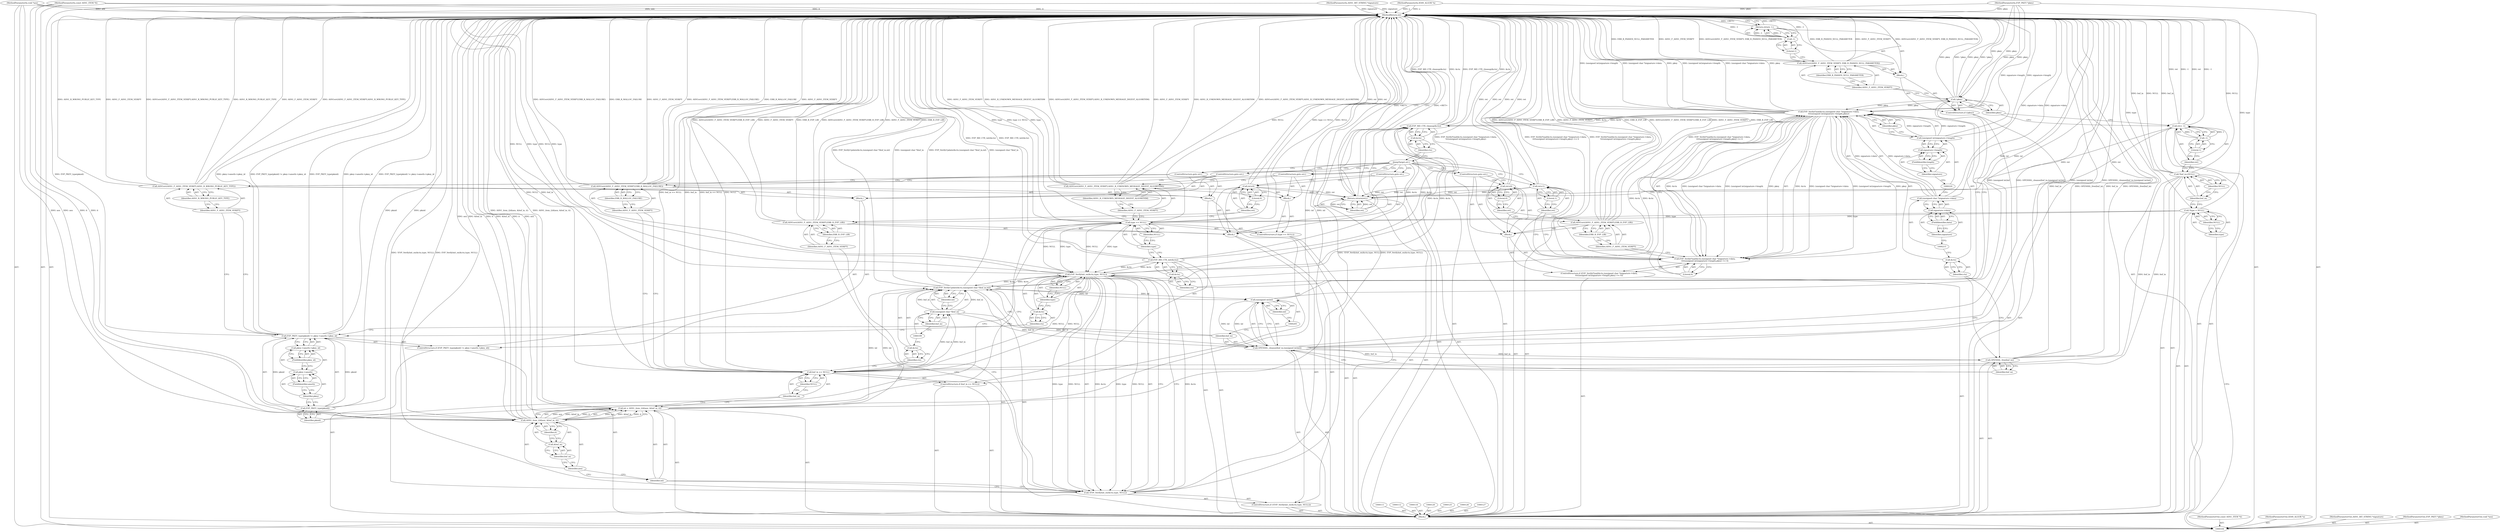 digraph "0_openssl_ebc71865f0506a293242bd4aec97cdc7a8ef24b0" {
"1000243" [label="(MethodReturn,int)"];
"1000105" [label="(MethodParameterIn,const ASN1_ITEM *it)"];
"1000349" [label="(MethodParameterOut,const ASN1_ITEM *it)"];
"1000106" [label="(MethodParameterIn,X509_ALGOR *a)"];
"1000350" [label="(MethodParameterOut,X509_ALGOR *a)"];
"1000107" [label="(MethodParameterIn,ASN1_BIT_STRING *signature)"];
"1000351" [label="(MethodParameterOut,ASN1_BIT_STRING *signature)"];
"1000129" [label="(Call,!pkey)"];
"1000130" [label="(Identifier,pkey)"];
"1000128" [label="(ControlStructure,if (!pkey))"];
"1000131" [label="(Block,)"];
"1000132" [label="(Call,ASN1err(ASN1_F_ASN1_ITEM_VERIFY, ERR_R_PASSED_NULL_PARAMETER))"];
"1000133" [label="(Identifier,ASN1_F_ASN1_ITEM_VERIFY)"];
"1000134" [label="(Identifier,ERR_R_PASSED_NULL_PARAMETER)"];
"1000135" [label="(Return,return -1;)"];
"1000136" [label="(Call,-1)"];
"1000137" [label="(Literal,1)"];
"1000139" [label="(Call,&ctx)"];
"1000140" [label="(Identifier,ctx)"];
"1000138" [label="(Call,EVP_MD_CTX_init(&ctx))"];
"1000109" [label="(MethodParameterIn,EVP_PKEY *pkey)"];
"1000353" [label="(MethodParameterOut,EVP_PKEY *pkey)"];
"1000108" [label="(MethodParameterIn,void *asn)"];
"1000352" [label="(MethodParameterOut,void *asn)"];
"1000141" [label="(ControlStructure,if (type == NULL))"];
"1000144" [label="(Identifier,NULL)"];
"1000142" [label="(Call,type == NULL)"];
"1000143" [label="(Identifier,type)"];
"1000145" [label="(Block,)"];
"1000147" [label="(Identifier,ASN1_F_ASN1_ITEM_VERIFY)"];
"1000146" [label="(Call,ASN1err(ASN1_F_ASN1_ITEM_VERIFY,ASN1_R_UNKNOWN_MESSAGE_DIGEST_ALGORITHM))"];
"1000148" [label="(Identifier,ASN1_R_UNKNOWN_MESSAGE_DIGEST_ALGORITHM)"];
"1000149" [label="(ControlStructure,goto err;)"];
"1000150" [label="(ControlStructure,if (EVP_PKEY_type(pknid) != pkey->ameth->pkey_id))"];
"1000153" [label="(Identifier,pknid)"];
"1000154" [label="(Call,pkey->ameth->pkey_id)"];
"1000155" [label="(Call,pkey->ameth)"];
"1000156" [label="(Identifier,pkey)"];
"1000157" [label="(FieldIdentifier,ameth)"];
"1000158" [label="(FieldIdentifier,pkey_id)"];
"1000151" [label="(Call,EVP_PKEY_type(pknid) != pkey->ameth->pkey_id)"];
"1000152" [label="(Call,EVP_PKEY_type(pknid))"];
"1000159" [label="(Block,)"];
"1000161" [label="(Identifier,ASN1_F_ASN1_ITEM_VERIFY)"];
"1000160" [label="(Call,ASN1err(ASN1_F_ASN1_ITEM_VERIFY,ASN1_R_WRONG_PUBLIC_KEY_TYPE))"];
"1000162" [label="(Identifier,ASN1_R_WRONG_PUBLIC_KEY_TYPE)"];
"1000110" [label="(Block,)"];
"1000163" [label="(ControlStructure,goto err;)"];
"1000164" [label="(ControlStructure,if (!EVP_VerifyInit_ex(&ctx,type, NULL)))"];
"1000167" [label="(Call,&ctx)"];
"1000168" [label="(Identifier,ctx)"];
"1000169" [label="(Identifier,type)"];
"1000170" [label="(Identifier,NULL)"];
"1000165" [label="(Call,!EVP_VerifyInit_ex(&ctx,type, NULL))"];
"1000166" [label="(Call,EVP_VerifyInit_ex(&ctx,type, NULL))"];
"1000171" [label="(Block,)"];
"1000173" [label="(Identifier,ASN1_F_ASN1_ITEM_VERIFY)"];
"1000172" [label="(Call,ASN1err(ASN1_F_ASN1_ITEM_VERIFY,ERR_R_EVP_LIB))"];
"1000174" [label="(Identifier,ERR_R_EVP_LIB)"];
"1000175" [label="(Call,ret=0)"];
"1000176" [label="(Identifier,ret)"];
"1000177" [label="(Literal,0)"];
"1000178" [label="(ControlStructure,goto err;)"];
"1000179" [label="(Call,inl = ASN1_item_i2d(asn, &buf_in, it))"];
"1000180" [label="(Identifier,inl)"];
"1000182" [label="(Identifier,asn)"];
"1000183" [label="(Call,&buf_in)"];
"1000184" [label="(Identifier,buf_in)"];
"1000185" [label="(Identifier,it)"];
"1000181" [label="(Call,ASN1_item_i2d(asn, &buf_in, it))"];
"1000186" [label="(ControlStructure,if (buf_in == NULL))"];
"1000189" [label="(Identifier,NULL)"];
"1000187" [label="(Call,buf_in == NULL)"];
"1000188" [label="(Identifier,buf_in)"];
"1000190" [label="(Block,)"];
"1000192" [label="(Identifier,ASN1_F_ASN1_ITEM_VERIFY)"];
"1000191" [label="(Call,ASN1err(ASN1_F_ASN1_ITEM_VERIFY,ERR_R_MALLOC_FAILURE))"];
"1000193" [label="(Identifier,ERR_R_MALLOC_FAILURE)"];
"1000194" [label="(ControlStructure,goto err;)"];
"1000195" [label="(Call,EVP_VerifyUpdate(&ctx,(unsigned char *)buf_in,inl))"];
"1000196" [label="(Call,&ctx)"];
"1000197" [label="(Identifier,ctx)"];
"1000198" [label="(Call,(unsigned char *)buf_in)"];
"1000200" [label="(Identifier,buf_in)"];
"1000201" [label="(Identifier,inl)"];
"1000113" [label="(Call,*type = NULL)"];
"1000114" [label="(Identifier,type)"];
"1000115" [label="(Identifier,NULL)"];
"1000202" [label="(Call,OPENSSL_cleanse(buf_in,(unsigned int)inl))"];
"1000203" [label="(Identifier,buf_in)"];
"1000204" [label="(Call,(unsigned int)inl)"];
"1000206" [label="(Identifier,inl)"];
"1000207" [label="(Call,OPENSSL_free(buf_in))"];
"1000208" [label="(Identifier,buf_in)"];
"1000209" [label="(ControlStructure,if (EVP_VerifyFinal(&ctx,(unsigned char *)signature->data,\n\t\t\t(unsigned int)signature->length,pkey) <= 0))"];
"1000212" [label="(Call,&ctx)"];
"1000213" [label="(Identifier,ctx)"];
"1000214" [label="(Call,(unsigned char *)signature->data)"];
"1000216" [label="(Call,signature->data)"];
"1000217" [label="(Identifier,signature)"];
"1000210" [label="(Call,EVP_VerifyFinal(&ctx,(unsigned char *)signature->data,\n\t\t\t(unsigned int)signature->length,pkey) <= 0)"];
"1000211" [label="(Call,EVP_VerifyFinal(&ctx,(unsigned char *)signature->data,\n\t\t\t(unsigned int)signature->length,pkey))"];
"1000218" [label="(FieldIdentifier,data)"];
"1000221" [label="(Call,signature->length)"];
"1000222" [label="(Identifier,signature)"];
"1000223" [label="(FieldIdentifier,length)"];
"1000219" [label="(Call,(unsigned int)signature->length)"];
"1000224" [label="(Identifier,pkey)"];
"1000225" [label="(Literal,0)"];
"1000226" [label="(Block,)"];
"1000228" [label="(Identifier,ASN1_F_ASN1_ITEM_VERIFY)"];
"1000227" [label="(Call,ASN1err(ASN1_F_ASN1_ITEM_VERIFY,ERR_R_EVP_LIB))"];
"1000229" [label="(Identifier,ERR_R_EVP_LIB)"];
"1000230" [label="(Call,ret=0)"];
"1000231" [label="(Identifier,ret)"];
"1000232" [label="(Literal,0)"];
"1000233" [label="(ControlStructure,goto err;)"];
"1000117" [label="(Call,*buf_in=NULL)"];
"1000118" [label="(Identifier,buf_in)"];
"1000119" [label="(Identifier,NULL)"];
"1000234" [label="(Call,ret=1)"];
"1000235" [label="(Identifier,ret)"];
"1000236" [label="(Literal,1)"];
"1000237" [label="(JumpTarget,err:)"];
"1000238" [label="(Call,EVP_MD_CTX_cleanup(&ctx))"];
"1000239" [label="(Call,&ctx)"];
"1000240" [label="(Identifier,ctx)"];
"1000241" [label="(Return,return(ret);)"];
"1000242" [label="(Identifier,ret)"];
"1000123" [label="(Call,-1)"];
"1000124" [label="(Literal,1)"];
"1000121" [label="(Call,ret= -1)"];
"1000122" [label="(Identifier,ret)"];
"1000243" -> "1000104"  [label="AST: "];
"1000243" -> "1000135"  [label="CFG: "];
"1000243" -> "1000241"  [label="CFG: "];
"1000241" -> "1000243"  [label="DDG: <RET>"];
"1000129" -> "1000243"  [label="DDG: pkey"];
"1000129" -> "1000243"  [label="DDG: !pkey"];
"1000108" -> "1000243"  [label="DDG: asn"];
"1000181" -> "1000243"  [label="DDG: it"];
"1000181" -> "1000243"  [label="DDG: asn"];
"1000181" -> "1000243"  [label="DDG: &buf_in"];
"1000214" -> "1000243"  [label="DDG: signature->data"];
"1000179" -> "1000243"  [label="DDG: ASN1_item_i2d(asn, &buf_in, it)"];
"1000179" -> "1000243"  [label="DDG: inl"];
"1000132" -> "1000243"  [label="DDG: ASN1_F_ASN1_ITEM_VERIFY"];
"1000132" -> "1000243"  [label="DDG: ASN1err(ASN1_F_ASN1_ITEM_VERIFY, ERR_R_PASSED_NULL_PARAMETER)"];
"1000132" -> "1000243"  [label="DDG: ERR_R_PASSED_NULL_PARAMETER"];
"1000151" -> "1000243"  [label="DDG: pkey->ameth->pkey_id"];
"1000151" -> "1000243"  [label="DDG: EVP_PKEY_type(pknid) != pkey->ameth->pkey_id"];
"1000151" -> "1000243"  [label="DDG: EVP_PKEY_type(pknid)"];
"1000166" -> "1000243"  [label="DDG: NULL"];
"1000166" -> "1000243"  [label="DDG: type"];
"1000138" -> "1000243"  [label="DDG: EVP_MD_CTX_init(&ctx)"];
"1000117" -> "1000243"  [label="DDG: NULL"];
"1000117" -> "1000243"  [label="DDG: buf_in"];
"1000187" -> "1000243"  [label="DDG: buf_in"];
"1000187" -> "1000243"  [label="DDG: buf_in == NULL"];
"1000187" -> "1000243"  [label="DDG: NULL"];
"1000172" -> "1000243"  [label="DDG: ASN1err(ASN1_F_ASN1_ITEM_VERIFY,ERR_R_EVP_LIB)"];
"1000172" -> "1000243"  [label="DDG: ASN1_F_ASN1_ITEM_VERIFY"];
"1000172" -> "1000243"  [label="DDG: ERR_R_EVP_LIB"];
"1000142" -> "1000243"  [label="DDG: type == NULL"];
"1000142" -> "1000243"  [label="DDG: NULL"];
"1000142" -> "1000243"  [label="DDG: type"];
"1000219" -> "1000243"  [label="DDG: signature->length"];
"1000227" -> "1000243"  [label="DDG: ASN1err(ASN1_F_ASN1_ITEM_VERIFY,ERR_R_EVP_LIB)"];
"1000227" -> "1000243"  [label="DDG: ASN1_F_ASN1_ITEM_VERIFY"];
"1000227" -> "1000243"  [label="DDG: ERR_R_EVP_LIB"];
"1000210" -> "1000243"  [label="DDG: EVP_VerifyFinal(&ctx,(unsigned char *)signature->data,\n\t\t\t(unsigned int)signature->length,pkey) <= 0"];
"1000210" -> "1000243"  [label="DDG: EVP_VerifyFinal(&ctx,(unsigned char *)signature->data,\n\t\t\t(unsigned int)signature->length,pkey)"];
"1000107" -> "1000243"  [label="DDG: signature"];
"1000238" -> "1000243"  [label="DDG: &ctx"];
"1000238" -> "1000243"  [label="DDG: EVP_MD_CTX_cleanup(&ctx)"];
"1000234" -> "1000243"  [label="DDG: ret"];
"1000105" -> "1000243"  [label="DDG: it"];
"1000211" -> "1000243"  [label="DDG: (unsigned int)signature->length"];
"1000211" -> "1000243"  [label="DDG: (unsigned char *)signature->data"];
"1000211" -> "1000243"  [label="DDG: pkey"];
"1000160" -> "1000243"  [label="DDG: ASN1err(ASN1_F_ASN1_ITEM_VERIFY,ASN1_R_WRONG_PUBLIC_KEY_TYPE)"];
"1000160" -> "1000243"  [label="DDG: ASN1_R_WRONG_PUBLIC_KEY_TYPE"];
"1000160" -> "1000243"  [label="DDG: ASN1_F_ASN1_ITEM_VERIFY"];
"1000113" -> "1000243"  [label="DDG: type"];
"1000204" -> "1000243"  [label="DDG: inl"];
"1000121" -> "1000243"  [label="DDG: -1"];
"1000121" -> "1000243"  [label="DDG: ret"];
"1000165" -> "1000243"  [label="DDG: EVP_VerifyInit_ex(&ctx,type, NULL)"];
"1000165" -> "1000243"  [label="DDG: !EVP_VerifyInit_ex(&ctx,type, NULL)"];
"1000195" -> "1000243"  [label="DDG: EVP_VerifyUpdate(&ctx,(unsigned char *)buf_in,inl)"];
"1000195" -> "1000243"  [label="DDG: (unsigned char *)buf_in"];
"1000191" -> "1000243"  [label="DDG: ASN1err(ASN1_F_ASN1_ITEM_VERIFY,ERR_R_MALLOC_FAILURE)"];
"1000191" -> "1000243"  [label="DDG: ERR_R_MALLOC_FAILURE"];
"1000191" -> "1000243"  [label="DDG: ASN1_F_ASN1_ITEM_VERIFY"];
"1000207" -> "1000243"  [label="DDG: buf_in"];
"1000207" -> "1000243"  [label="DDG: OPENSSL_free(buf_in)"];
"1000146" -> "1000243"  [label="DDG: ASN1_R_UNKNOWN_MESSAGE_DIGEST_ALGORITHM"];
"1000146" -> "1000243"  [label="DDG: ASN1err(ASN1_F_ASN1_ITEM_VERIFY,ASN1_R_UNKNOWN_MESSAGE_DIGEST_ALGORITHM)"];
"1000146" -> "1000243"  [label="DDG: ASN1_F_ASN1_ITEM_VERIFY"];
"1000175" -> "1000243"  [label="DDG: ret"];
"1000152" -> "1000243"  [label="DDG: pknid"];
"1000230" -> "1000243"  [label="DDG: ret"];
"1000136" -> "1000243"  [label="DDG: -1"];
"1000106" -> "1000243"  [label="DDG: a"];
"1000109" -> "1000243"  [label="DDG: pkey"];
"1000202" -> "1000243"  [label="DDG: OPENSSL_cleanse(buf_in,(unsigned int)inl)"];
"1000202" -> "1000243"  [label="DDG: (unsigned int)inl"];
"1000135" -> "1000243"  [label="DDG: <RET>"];
"1000105" -> "1000104"  [label="AST: "];
"1000105" -> "1000243"  [label="DDG: it"];
"1000105" -> "1000181"  [label="DDG: it"];
"1000349" -> "1000104"  [label="AST: "];
"1000106" -> "1000104"  [label="AST: "];
"1000106" -> "1000243"  [label="DDG: a"];
"1000350" -> "1000104"  [label="AST: "];
"1000107" -> "1000104"  [label="AST: "];
"1000107" -> "1000243"  [label="DDG: signature"];
"1000351" -> "1000104"  [label="AST: "];
"1000129" -> "1000128"  [label="AST: "];
"1000129" -> "1000130"  [label="CFG: "];
"1000130" -> "1000129"  [label="AST: "];
"1000133" -> "1000129"  [label="CFG: "];
"1000140" -> "1000129"  [label="CFG: "];
"1000129" -> "1000243"  [label="DDG: pkey"];
"1000129" -> "1000243"  [label="DDG: !pkey"];
"1000109" -> "1000129"  [label="DDG: pkey"];
"1000129" -> "1000211"  [label="DDG: pkey"];
"1000130" -> "1000129"  [label="AST: "];
"1000130" -> "1000121"  [label="CFG: "];
"1000129" -> "1000130"  [label="CFG: "];
"1000128" -> "1000110"  [label="AST: "];
"1000129" -> "1000128"  [label="AST: "];
"1000131" -> "1000128"  [label="AST: "];
"1000131" -> "1000128"  [label="AST: "];
"1000132" -> "1000131"  [label="AST: "];
"1000135" -> "1000131"  [label="AST: "];
"1000132" -> "1000131"  [label="AST: "];
"1000132" -> "1000134"  [label="CFG: "];
"1000133" -> "1000132"  [label="AST: "];
"1000134" -> "1000132"  [label="AST: "];
"1000137" -> "1000132"  [label="CFG: "];
"1000132" -> "1000243"  [label="DDG: ASN1_F_ASN1_ITEM_VERIFY"];
"1000132" -> "1000243"  [label="DDG: ASN1err(ASN1_F_ASN1_ITEM_VERIFY, ERR_R_PASSED_NULL_PARAMETER)"];
"1000132" -> "1000243"  [label="DDG: ERR_R_PASSED_NULL_PARAMETER"];
"1000133" -> "1000132"  [label="AST: "];
"1000133" -> "1000129"  [label="CFG: "];
"1000134" -> "1000133"  [label="CFG: "];
"1000134" -> "1000132"  [label="AST: "];
"1000134" -> "1000133"  [label="CFG: "];
"1000132" -> "1000134"  [label="CFG: "];
"1000135" -> "1000131"  [label="AST: "];
"1000135" -> "1000136"  [label="CFG: "];
"1000136" -> "1000135"  [label="AST: "];
"1000243" -> "1000135"  [label="CFG: "];
"1000135" -> "1000243"  [label="DDG: <RET>"];
"1000136" -> "1000135"  [label="DDG: -1"];
"1000136" -> "1000135"  [label="AST: "];
"1000136" -> "1000137"  [label="CFG: "];
"1000137" -> "1000136"  [label="AST: "];
"1000135" -> "1000136"  [label="CFG: "];
"1000136" -> "1000243"  [label="DDG: -1"];
"1000136" -> "1000135"  [label="DDG: -1"];
"1000137" -> "1000136"  [label="AST: "];
"1000137" -> "1000132"  [label="CFG: "];
"1000136" -> "1000137"  [label="CFG: "];
"1000139" -> "1000138"  [label="AST: "];
"1000139" -> "1000140"  [label="CFG: "];
"1000140" -> "1000139"  [label="AST: "];
"1000138" -> "1000139"  [label="CFG: "];
"1000140" -> "1000139"  [label="AST: "];
"1000140" -> "1000129"  [label="CFG: "];
"1000139" -> "1000140"  [label="CFG: "];
"1000138" -> "1000110"  [label="AST: "];
"1000138" -> "1000139"  [label="CFG: "];
"1000139" -> "1000138"  [label="AST: "];
"1000143" -> "1000138"  [label="CFG: "];
"1000138" -> "1000243"  [label="DDG: EVP_MD_CTX_init(&ctx)"];
"1000138" -> "1000166"  [label="DDG: &ctx"];
"1000138" -> "1000238"  [label="DDG: &ctx"];
"1000109" -> "1000104"  [label="AST: "];
"1000109" -> "1000243"  [label="DDG: pkey"];
"1000109" -> "1000129"  [label="DDG: pkey"];
"1000109" -> "1000211"  [label="DDG: pkey"];
"1000353" -> "1000104"  [label="AST: "];
"1000108" -> "1000104"  [label="AST: "];
"1000108" -> "1000243"  [label="DDG: asn"];
"1000108" -> "1000181"  [label="DDG: asn"];
"1000352" -> "1000104"  [label="AST: "];
"1000141" -> "1000110"  [label="AST: "];
"1000142" -> "1000141"  [label="AST: "];
"1000145" -> "1000141"  [label="AST: "];
"1000144" -> "1000142"  [label="AST: "];
"1000144" -> "1000143"  [label="CFG: "];
"1000142" -> "1000144"  [label="CFG: "];
"1000142" -> "1000141"  [label="AST: "];
"1000142" -> "1000144"  [label="CFG: "];
"1000143" -> "1000142"  [label="AST: "];
"1000144" -> "1000142"  [label="AST: "];
"1000147" -> "1000142"  [label="CFG: "];
"1000153" -> "1000142"  [label="CFG: "];
"1000142" -> "1000243"  [label="DDG: type == NULL"];
"1000142" -> "1000243"  [label="DDG: NULL"];
"1000142" -> "1000243"  [label="DDG: type"];
"1000113" -> "1000142"  [label="DDG: type"];
"1000142" -> "1000166"  [label="DDG: type"];
"1000142" -> "1000166"  [label="DDG: NULL"];
"1000143" -> "1000142"  [label="AST: "];
"1000143" -> "1000138"  [label="CFG: "];
"1000144" -> "1000143"  [label="CFG: "];
"1000145" -> "1000141"  [label="AST: "];
"1000146" -> "1000145"  [label="AST: "];
"1000149" -> "1000145"  [label="AST: "];
"1000147" -> "1000146"  [label="AST: "];
"1000147" -> "1000142"  [label="CFG: "];
"1000148" -> "1000147"  [label="CFG: "];
"1000146" -> "1000145"  [label="AST: "];
"1000146" -> "1000148"  [label="CFG: "];
"1000147" -> "1000146"  [label="AST: "];
"1000148" -> "1000146"  [label="AST: "];
"1000149" -> "1000146"  [label="CFG: "];
"1000146" -> "1000243"  [label="DDG: ASN1_R_UNKNOWN_MESSAGE_DIGEST_ALGORITHM"];
"1000146" -> "1000243"  [label="DDG: ASN1err(ASN1_F_ASN1_ITEM_VERIFY,ASN1_R_UNKNOWN_MESSAGE_DIGEST_ALGORITHM)"];
"1000146" -> "1000243"  [label="DDG: ASN1_F_ASN1_ITEM_VERIFY"];
"1000148" -> "1000146"  [label="AST: "];
"1000148" -> "1000147"  [label="CFG: "];
"1000146" -> "1000148"  [label="CFG: "];
"1000149" -> "1000145"  [label="AST: "];
"1000149" -> "1000146"  [label="CFG: "];
"1000237" -> "1000149"  [label="CFG: "];
"1000150" -> "1000110"  [label="AST: "];
"1000151" -> "1000150"  [label="AST: "];
"1000159" -> "1000150"  [label="AST: "];
"1000153" -> "1000152"  [label="AST: "];
"1000153" -> "1000142"  [label="CFG: "];
"1000152" -> "1000153"  [label="CFG: "];
"1000154" -> "1000151"  [label="AST: "];
"1000154" -> "1000158"  [label="CFG: "];
"1000155" -> "1000154"  [label="AST: "];
"1000158" -> "1000154"  [label="AST: "];
"1000151" -> "1000154"  [label="CFG: "];
"1000155" -> "1000154"  [label="AST: "];
"1000155" -> "1000157"  [label="CFG: "];
"1000156" -> "1000155"  [label="AST: "];
"1000157" -> "1000155"  [label="AST: "];
"1000158" -> "1000155"  [label="CFG: "];
"1000156" -> "1000155"  [label="AST: "];
"1000156" -> "1000152"  [label="CFG: "];
"1000157" -> "1000156"  [label="CFG: "];
"1000157" -> "1000155"  [label="AST: "];
"1000157" -> "1000156"  [label="CFG: "];
"1000155" -> "1000157"  [label="CFG: "];
"1000158" -> "1000154"  [label="AST: "];
"1000158" -> "1000155"  [label="CFG: "];
"1000154" -> "1000158"  [label="CFG: "];
"1000151" -> "1000150"  [label="AST: "];
"1000151" -> "1000154"  [label="CFG: "];
"1000152" -> "1000151"  [label="AST: "];
"1000154" -> "1000151"  [label="AST: "];
"1000161" -> "1000151"  [label="CFG: "];
"1000168" -> "1000151"  [label="CFG: "];
"1000151" -> "1000243"  [label="DDG: pkey->ameth->pkey_id"];
"1000151" -> "1000243"  [label="DDG: EVP_PKEY_type(pknid) != pkey->ameth->pkey_id"];
"1000151" -> "1000243"  [label="DDG: EVP_PKEY_type(pknid)"];
"1000152" -> "1000151"  [label="DDG: pknid"];
"1000152" -> "1000151"  [label="AST: "];
"1000152" -> "1000153"  [label="CFG: "];
"1000153" -> "1000152"  [label="AST: "];
"1000156" -> "1000152"  [label="CFG: "];
"1000152" -> "1000243"  [label="DDG: pknid"];
"1000152" -> "1000151"  [label="DDG: pknid"];
"1000159" -> "1000150"  [label="AST: "];
"1000160" -> "1000159"  [label="AST: "];
"1000163" -> "1000159"  [label="AST: "];
"1000161" -> "1000160"  [label="AST: "];
"1000161" -> "1000151"  [label="CFG: "];
"1000162" -> "1000161"  [label="CFG: "];
"1000160" -> "1000159"  [label="AST: "];
"1000160" -> "1000162"  [label="CFG: "];
"1000161" -> "1000160"  [label="AST: "];
"1000162" -> "1000160"  [label="AST: "];
"1000163" -> "1000160"  [label="CFG: "];
"1000160" -> "1000243"  [label="DDG: ASN1err(ASN1_F_ASN1_ITEM_VERIFY,ASN1_R_WRONG_PUBLIC_KEY_TYPE)"];
"1000160" -> "1000243"  [label="DDG: ASN1_R_WRONG_PUBLIC_KEY_TYPE"];
"1000160" -> "1000243"  [label="DDG: ASN1_F_ASN1_ITEM_VERIFY"];
"1000162" -> "1000160"  [label="AST: "];
"1000162" -> "1000161"  [label="CFG: "];
"1000160" -> "1000162"  [label="CFG: "];
"1000110" -> "1000104"  [label="AST: "];
"1000111" -> "1000110"  [label="AST: "];
"1000112" -> "1000110"  [label="AST: "];
"1000113" -> "1000110"  [label="AST: "];
"1000116" -> "1000110"  [label="AST: "];
"1000117" -> "1000110"  [label="AST: "];
"1000120" -> "1000110"  [label="AST: "];
"1000121" -> "1000110"  [label="AST: "];
"1000125" -> "1000110"  [label="AST: "];
"1000126" -> "1000110"  [label="AST: "];
"1000127" -> "1000110"  [label="AST: "];
"1000128" -> "1000110"  [label="AST: "];
"1000138" -> "1000110"  [label="AST: "];
"1000141" -> "1000110"  [label="AST: "];
"1000150" -> "1000110"  [label="AST: "];
"1000164" -> "1000110"  [label="AST: "];
"1000179" -> "1000110"  [label="AST: "];
"1000186" -> "1000110"  [label="AST: "];
"1000195" -> "1000110"  [label="AST: "];
"1000202" -> "1000110"  [label="AST: "];
"1000207" -> "1000110"  [label="AST: "];
"1000209" -> "1000110"  [label="AST: "];
"1000234" -> "1000110"  [label="AST: "];
"1000237" -> "1000110"  [label="AST: "];
"1000238" -> "1000110"  [label="AST: "];
"1000241" -> "1000110"  [label="AST: "];
"1000163" -> "1000159"  [label="AST: "];
"1000163" -> "1000160"  [label="CFG: "];
"1000237" -> "1000163"  [label="CFG: "];
"1000164" -> "1000110"  [label="AST: "];
"1000165" -> "1000164"  [label="AST: "];
"1000171" -> "1000164"  [label="AST: "];
"1000167" -> "1000166"  [label="AST: "];
"1000167" -> "1000168"  [label="CFG: "];
"1000168" -> "1000167"  [label="AST: "];
"1000169" -> "1000167"  [label="CFG: "];
"1000168" -> "1000167"  [label="AST: "];
"1000168" -> "1000151"  [label="CFG: "];
"1000167" -> "1000168"  [label="CFG: "];
"1000169" -> "1000166"  [label="AST: "];
"1000169" -> "1000167"  [label="CFG: "];
"1000170" -> "1000169"  [label="CFG: "];
"1000170" -> "1000166"  [label="AST: "];
"1000170" -> "1000169"  [label="CFG: "];
"1000166" -> "1000170"  [label="CFG: "];
"1000165" -> "1000164"  [label="AST: "];
"1000165" -> "1000166"  [label="CFG: "];
"1000166" -> "1000165"  [label="AST: "];
"1000173" -> "1000165"  [label="CFG: "];
"1000180" -> "1000165"  [label="CFG: "];
"1000165" -> "1000243"  [label="DDG: EVP_VerifyInit_ex(&ctx,type, NULL)"];
"1000165" -> "1000243"  [label="DDG: !EVP_VerifyInit_ex(&ctx,type, NULL)"];
"1000166" -> "1000165"  [label="DDG: &ctx"];
"1000166" -> "1000165"  [label="DDG: type"];
"1000166" -> "1000165"  [label="DDG: NULL"];
"1000166" -> "1000165"  [label="AST: "];
"1000166" -> "1000170"  [label="CFG: "];
"1000167" -> "1000166"  [label="AST: "];
"1000169" -> "1000166"  [label="AST: "];
"1000170" -> "1000166"  [label="AST: "];
"1000165" -> "1000166"  [label="CFG: "];
"1000166" -> "1000243"  [label="DDG: NULL"];
"1000166" -> "1000243"  [label="DDG: type"];
"1000166" -> "1000165"  [label="DDG: &ctx"];
"1000166" -> "1000165"  [label="DDG: type"];
"1000166" -> "1000165"  [label="DDG: NULL"];
"1000138" -> "1000166"  [label="DDG: &ctx"];
"1000142" -> "1000166"  [label="DDG: type"];
"1000142" -> "1000166"  [label="DDG: NULL"];
"1000166" -> "1000187"  [label="DDG: NULL"];
"1000166" -> "1000195"  [label="DDG: &ctx"];
"1000166" -> "1000238"  [label="DDG: &ctx"];
"1000171" -> "1000164"  [label="AST: "];
"1000172" -> "1000171"  [label="AST: "];
"1000175" -> "1000171"  [label="AST: "];
"1000178" -> "1000171"  [label="AST: "];
"1000173" -> "1000172"  [label="AST: "];
"1000173" -> "1000165"  [label="CFG: "];
"1000174" -> "1000173"  [label="CFG: "];
"1000172" -> "1000171"  [label="AST: "];
"1000172" -> "1000174"  [label="CFG: "];
"1000173" -> "1000172"  [label="AST: "];
"1000174" -> "1000172"  [label="AST: "];
"1000176" -> "1000172"  [label="CFG: "];
"1000172" -> "1000243"  [label="DDG: ASN1err(ASN1_F_ASN1_ITEM_VERIFY,ERR_R_EVP_LIB)"];
"1000172" -> "1000243"  [label="DDG: ASN1_F_ASN1_ITEM_VERIFY"];
"1000172" -> "1000243"  [label="DDG: ERR_R_EVP_LIB"];
"1000174" -> "1000172"  [label="AST: "];
"1000174" -> "1000173"  [label="CFG: "];
"1000172" -> "1000174"  [label="CFG: "];
"1000175" -> "1000171"  [label="AST: "];
"1000175" -> "1000177"  [label="CFG: "];
"1000176" -> "1000175"  [label="AST: "];
"1000177" -> "1000175"  [label="AST: "];
"1000178" -> "1000175"  [label="CFG: "];
"1000175" -> "1000243"  [label="DDG: ret"];
"1000175" -> "1000241"  [label="DDG: ret"];
"1000176" -> "1000175"  [label="AST: "];
"1000176" -> "1000172"  [label="CFG: "];
"1000177" -> "1000176"  [label="CFG: "];
"1000177" -> "1000175"  [label="AST: "];
"1000177" -> "1000176"  [label="CFG: "];
"1000175" -> "1000177"  [label="CFG: "];
"1000178" -> "1000171"  [label="AST: "];
"1000178" -> "1000175"  [label="CFG: "];
"1000237" -> "1000178"  [label="CFG: "];
"1000179" -> "1000110"  [label="AST: "];
"1000179" -> "1000181"  [label="CFG: "];
"1000180" -> "1000179"  [label="AST: "];
"1000181" -> "1000179"  [label="AST: "];
"1000188" -> "1000179"  [label="CFG: "];
"1000179" -> "1000243"  [label="DDG: ASN1_item_i2d(asn, &buf_in, it)"];
"1000179" -> "1000243"  [label="DDG: inl"];
"1000181" -> "1000179"  [label="DDG: asn"];
"1000181" -> "1000179"  [label="DDG: &buf_in"];
"1000181" -> "1000179"  [label="DDG: it"];
"1000179" -> "1000195"  [label="DDG: inl"];
"1000180" -> "1000179"  [label="AST: "];
"1000180" -> "1000165"  [label="CFG: "];
"1000182" -> "1000180"  [label="CFG: "];
"1000182" -> "1000181"  [label="AST: "];
"1000182" -> "1000180"  [label="CFG: "];
"1000184" -> "1000182"  [label="CFG: "];
"1000183" -> "1000181"  [label="AST: "];
"1000183" -> "1000184"  [label="CFG: "];
"1000184" -> "1000183"  [label="AST: "];
"1000185" -> "1000183"  [label="CFG: "];
"1000184" -> "1000183"  [label="AST: "];
"1000184" -> "1000182"  [label="CFG: "];
"1000183" -> "1000184"  [label="CFG: "];
"1000185" -> "1000181"  [label="AST: "];
"1000185" -> "1000183"  [label="CFG: "];
"1000181" -> "1000185"  [label="CFG: "];
"1000181" -> "1000179"  [label="AST: "];
"1000181" -> "1000185"  [label="CFG: "];
"1000182" -> "1000181"  [label="AST: "];
"1000183" -> "1000181"  [label="AST: "];
"1000185" -> "1000181"  [label="AST: "];
"1000179" -> "1000181"  [label="CFG: "];
"1000181" -> "1000243"  [label="DDG: it"];
"1000181" -> "1000243"  [label="DDG: asn"];
"1000181" -> "1000243"  [label="DDG: &buf_in"];
"1000181" -> "1000179"  [label="DDG: asn"];
"1000181" -> "1000179"  [label="DDG: &buf_in"];
"1000181" -> "1000179"  [label="DDG: it"];
"1000108" -> "1000181"  [label="DDG: asn"];
"1000105" -> "1000181"  [label="DDG: it"];
"1000186" -> "1000110"  [label="AST: "];
"1000187" -> "1000186"  [label="AST: "];
"1000190" -> "1000186"  [label="AST: "];
"1000189" -> "1000187"  [label="AST: "];
"1000189" -> "1000188"  [label="CFG: "];
"1000187" -> "1000189"  [label="CFG: "];
"1000187" -> "1000186"  [label="AST: "];
"1000187" -> "1000189"  [label="CFG: "];
"1000188" -> "1000187"  [label="AST: "];
"1000189" -> "1000187"  [label="AST: "];
"1000192" -> "1000187"  [label="CFG: "];
"1000197" -> "1000187"  [label="CFG: "];
"1000187" -> "1000243"  [label="DDG: buf_in"];
"1000187" -> "1000243"  [label="DDG: buf_in == NULL"];
"1000187" -> "1000243"  [label="DDG: NULL"];
"1000117" -> "1000187"  [label="DDG: buf_in"];
"1000166" -> "1000187"  [label="DDG: NULL"];
"1000187" -> "1000198"  [label="DDG: buf_in"];
"1000188" -> "1000187"  [label="AST: "];
"1000188" -> "1000179"  [label="CFG: "];
"1000189" -> "1000188"  [label="CFG: "];
"1000190" -> "1000186"  [label="AST: "];
"1000191" -> "1000190"  [label="AST: "];
"1000194" -> "1000190"  [label="AST: "];
"1000192" -> "1000191"  [label="AST: "];
"1000192" -> "1000187"  [label="CFG: "];
"1000193" -> "1000192"  [label="CFG: "];
"1000191" -> "1000190"  [label="AST: "];
"1000191" -> "1000193"  [label="CFG: "];
"1000192" -> "1000191"  [label="AST: "];
"1000193" -> "1000191"  [label="AST: "];
"1000194" -> "1000191"  [label="CFG: "];
"1000191" -> "1000243"  [label="DDG: ASN1err(ASN1_F_ASN1_ITEM_VERIFY,ERR_R_MALLOC_FAILURE)"];
"1000191" -> "1000243"  [label="DDG: ERR_R_MALLOC_FAILURE"];
"1000191" -> "1000243"  [label="DDG: ASN1_F_ASN1_ITEM_VERIFY"];
"1000193" -> "1000191"  [label="AST: "];
"1000193" -> "1000192"  [label="CFG: "];
"1000191" -> "1000193"  [label="CFG: "];
"1000194" -> "1000190"  [label="AST: "];
"1000194" -> "1000191"  [label="CFG: "];
"1000237" -> "1000194"  [label="CFG: "];
"1000195" -> "1000110"  [label="AST: "];
"1000195" -> "1000201"  [label="CFG: "];
"1000196" -> "1000195"  [label="AST: "];
"1000198" -> "1000195"  [label="AST: "];
"1000201" -> "1000195"  [label="AST: "];
"1000203" -> "1000195"  [label="CFG: "];
"1000195" -> "1000243"  [label="DDG: EVP_VerifyUpdate(&ctx,(unsigned char *)buf_in,inl)"];
"1000195" -> "1000243"  [label="DDG: (unsigned char *)buf_in"];
"1000166" -> "1000195"  [label="DDG: &ctx"];
"1000198" -> "1000195"  [label="DDG: buf_in"];
"1000179" -> "1000195"  [label="DDG: inl"];
"1000195" -> "1000204"  [label="DDG: inl"];
"1000195" -> "1000211"  [label="DDG: &ctx"];
"1000196" -> "1000195"  [label="AST: "];
"1000196" -> "1000197"  [label="CFG: "];
"1000197" -> "1000196"  [label="AST: "];
"1000199" -> "1000196"  [label="CFG: "];
"1000197" -> "1000196"  [label="AST: "];
"1000197" -> "1000187"  [label="CFG: "];
"1000196" -> "1000197"  [label="CFG: "];
"1000198" -> "1000195"  [label="AST: "];
"1000198" -> "1000200"  [label="CFG: "];
"1000199" -> "1000198"  [label="AST: "];
"1000200" -> "1000198"  [label="AST: "];
"1000201" -> "1000198"  [label="CFG: "];
"1000198" -> "1000195"  [label="DDG: buf_in"];
"1000187" -> "1000198"  [label="DDG: buf_in"];
"1000198" -> "1000202"  [label="DDG: buf_in"];
"1000200" -> "1000198"  [label="AST: "];
"1000200" -> "1000199"  [label="CFG: "];
"1000198" -> "1000200"  [label="CFG: "];
"1000201" -> "1000195"  [label="AST: "];
"1000201" -> "1000198"  [label="CFG: "];
"1000195" -> "1000201"  [label="CFG: "];
"1000113" -> "1000110"  [label="AST: "];
"1000113" -> "1000115"  [label="CFG: "];
"1000114" -> "1000113"  [label="AST: "];
"1000115" -> "1000113"  [label="AST: "];
"1000118" -> "1000113"  [label="CFG: "];
"1000113" -> "1000243"  [label="DDG: type"];
"1000113" -> "1000142"  [label="DDG: type"];
"1000114" -> "1000113"  [label="AST: "];
"1000114" -> "1000104"  [label="CFG: "];
"1000115" -> "1000114"  [label="CFG: "];
"1000115" -> "1000113"  [label="AST: "];
"1000115" -> "1000114"  [label="CFG: "];
"1000113" -> "1000115"  [label="CFG: "];
"1000202" -> "1000110"  [label="AST: "];
"1000202" -> "1000204"  [label="CFG: "];
"1000203" -> "1000202"  [label="AST: "];
"1000204" -> "1000202"  [label="AST: "];
"1000208" -> "1000202"  [label="CFG: "];
"1000202" -> "1000243"  [label="DDG: OPENSSL_cleanse(buf_in,(unsigned int)inl)"];
"1000202" -> "1000243"  [label="DDG: (unsigned int)inl"];
"1000198" -> "1000202"  [label="DDG: buf_in"];
"1000204" -> "1000202"  [label="DDG: inl"];
"1000202" -> "1000207"  [label="DDG: buf_in"];
"1000203" -> "1000202"  [label="AST: "];
"1000203" -> "1000195"  [label="CFG: "];
"1000205" -> "1000203"  [label="CFG: "];
"1000204" -> "1000202"  [label="AST: "];
"1000204" -> "1000206"  [label="CFG: "];
"1000205" -> "1000204"  [label="AST: "];
"1000206" -> "1000204"  [label="AST: "];
"1000202" -> "1000204"  [label="CFG: "];
"1000204" -> "1000243"  [label="DDG: inl"];
"1000204" -> "1000202"  [label="DDG: inl"];
"1000195" -> "1000204"  [label="DDG: inl"];
"1000206" -> "1000204"  [label="AST: "];
"1000206" -> "1000205"  [label="CFG: "];
"1000204" -> "1000206"  [label="CFG: "];
"1000207" -> "1000110"  [label="AST: "];
"1000207" -> "1000208"  [label="CFG: "];
"1000208" -> "1000207"  [label="AST: "];
"1000213" -> "1000207"  [label="CFG: "];
"1000207" -> "1000243"  [label="DDG: buf_in"];
"1000207" -> "1000243"  [label="DDG: OPENSSL_free(buf_in)"];
"1000202" -> "1000207"  [label="DDG: buf_in"];
"1000208" -> "1000207"  [label="AST: "];
"1000208" -> "1000202"  [label="CFG: "];
"1000207" -> "1000208"  [label="CFG: "];
"1000209" -> "1000110"  [label="AST: "];
"1000210" -> "1000209"  [label="AST: "];
"1000226" -> "1000209"  [label="AST: "];
"1000212" -> "1000211"  [label="AST: "];
"1000212" -> "1000213"  [label="CFG: "];
"1000213" -> "1000212"  [label="AST: "];
"1000215" -> "1000212"  [label="CFG: "];
"1000213" -> "1000212"  [label="AST: "];
"1000213" -> "1000207"  [label="CFG: "];
"1000212" -> "1000213"  [label="CFG: "];
"1000214" -> "1000211"  [label="AST: "];
"1000214" -> "1000216"  [label="CFG: "];
"1000215" -> "1000214"  [label="AST: "];
"1000216" -> "1000214"  [label="AST: "];
"1000220" -> "1000214"  [label="CFG: "];
"1000214" -> "1000243"  [label="DDG: signature->data"];
"1000214" -> "1000211"  [label="DDG: signature->data"];
"1000216" -> "1000214"  [label="AST: "];
"1000216" -> "1000218"  [label="CFG: "];
"1000217" -> "1000216"  [label="AST: "];
"1000218" -> "1000216"  [label="AST: "];
"1000214" -> "1000216"  [label="CFG: "];
"1000217" -> "1000216"  [label="AST: "];
"1000217" -> "1000215"  [label="CFG: "];
"1000218" -> "1000217"  [label="CFG: "];
"1000210" -> "1000209"  [label="AST: "];
"1000210" -> "1000225"  [label="CFG: "];
"1000211" -> "1000210"  [label="AST: "];
"1000225" -> "1000210"  [label="AST: "];
"1000228" -> "1000210"  [label="CFG: "];
"1000235" -> "1000210"  [label="CFG: "];
"1000210" -> "1000243"  [label="DDG: EVP_VerifyFinal(&ctx,(unsigned char *)signature->data,\n\t\t\t(unsigned int)signature->length,pkey) <= 0"];
"1000210" -> "1000243"  [label="DDG: EVP_VerifyFinal(&ctx,(unsigned char *)signature->data,\n\t\t\t(unsigned int)signature->length,pkey)"];
"1000211" -> "1000210"  [label="DDG: &ctx"];
"1000211" -> "1000210"  [label="DDG: (unsigned char *)signature->data"];
"1000211" -> "1000210"  [label="DDG: (unsigned int)signature->length"];
"1000211" -> "1000210"  [label="DDG: pkey"];
"1000211" -> "1000210"  [label="AST: "];
"1000211" -> "1000224"  [label="CFG: "];
"1000212" -> "1000211"  [label="AST: "];
"1000214" -> "1000211"  [label="AST: "];
"1000219" -> "1000211"  [label="AST: "];
"1000224" -> "1000211"  [label="AST: "];
"1000225" -> "1000211"  [label="CFG: "];
"1000211" -> "1000243"  [label="DDG: (unsigned int)signature->length"];
"1000211" -> "1000243"  [label="DDG: (unsigned char *)signature->data"];
"1000211" -> "1000243"  [label="DDG: pkey"];
"1000211" -> "1000210"  [label="DDG: &ctx"];
"1000211" -> "1000210"  [label="DDG: (unsigned char *)signature->data"];
"1000211" -> "1000210"  [label="DDG: (unsigned int)signature->length"];
"1000211" -> "1000210"  [label="DDG: pkey"];
"1000195" -> "1000211"  [label="DDG: &ctx"];
"1000214" -> "1000211"  [label="DDG: signature->data"];
"1000219" -> "1000211"  [label="DDG: signature->length"];
"1000129" -> "1000211"  [label="DDG: pkey"];
"1000109" -> "1000211"  [label="DDG: pkey"];
"1000211" -> "1000238"  [label="DDG: &ctx"];
"1000218" -> "1000216"  [label="AST: "];
"1000218" -> "1000217"  [label="CFG: "];
"1000216" -> "1000218"  [label="CFG: "];
"1000221" -> "1000219"  [label="AST: "];
"1000221" -> "1000223"  [label="CFG: "];
"1000222" -> "1000221"  [label="AST: "];
"1000223" -> "1000221"  [label="AST: "];
"1000219" -> "1000221"  [label="CFG: "];
"1000222" -> "1000221"  [label="AST: "];
"1000222" -> "1000220"  [label="CFG: "];
"1000223" -> "1000222"  [label="CFG: "];
"1000223" -> "1000221"  [label="AST: "];
"1000223" -> "1000222"  [label="CFG: "];
"1000221" -> "1000223"  [label="CFG: "];
"1000219" -> "1000211"  [label="AST: "];
"1000219" -> "1000221"  [label="CFG: "];
"1000220" -> "1000219"  [label="AST: "];
"1000221" -> "1000219"  [label="AST: "];
"1000224" -> "1000219"  [label="CFG: "];
"1000219" -> "1000243"  [label="DDG: signature->length"];
"1000219" -> "1000211"  [label="DDG: signature->length"];
"1000224" -> "1000211"  [label="AST: "];
"1000224" -> "1000219"  [label="CFG: "];
"1000211" -> "1000224"  [label="CFG: "];
"1000225" -> "1000210"  [label="AST: "];
"1000225" -> "1000211"  [label="CFG: "];
"1000210" -> "1000225"  [label="CFG: "];
"1000226" -> "1000209"  [label="AST: "];
"1000227" -> "1000226"  [label="AST: "];
"1000230" -> "1000226"  [label="AST: "];
"1000233" -> "1000226"  [label="AST: "];
"1000228" -> "1000227"  [label="AST: "];
"1000228" -> "1000210"  [label="CFG: "];
"1000229" -> "1000228"  [label="CFG: "];
"1000227" -> "1000226"  [label="AST: "];
"1000227" -> "1000229"  [label="CFG: "];
"1000228" -> "1000227"  [label="AST: "];
"1000229" -> "1000227"  [label="AST: "];
"1000231" -> "1000227"  [label="CFG: "];
"1000227" -> "1000243"  [label="DDG: ASN1err(ASN1_F_ASN1_ITEM_VERIFY,ERR_R_EVP_LIB)"];
"1000227" -> "1000243"  [label="DDG: ASN1_F_ASN1_ITEM_VERIFY"];
"1000227" -> "1000243"  [label="DDG: ERR_R_EVP_LIB"];
"1000229" -> "1000227"  [label="AST: "];
"1000229" -> "1000228"  [label="CFG: "];
"1000227" -> "1000229"  [label="CFG: "];
"1000230" -> "1000226"  [label="AST: "];
"1000230" -> "1000232"  [label="CFG: "];
"1000231" -> "1000230"  [label="AST: "];
"1000232" -> "1000230"  [label="AST: "];
"1000233" -> "1000230"  [label="CFG: "];
"1000230" -> "1000243"  [label="DDG: ret"];
"1000230" -> "1000241"  [label="DDG: ret"];
"1000231" -> "1000230"  [label="AST: "];
"1000231" -> "1000227"  [label="CFG: "];
"1000232" -> "1000231"  [label="CFG: "];
"1000232" -> "1000230"  [label="AST: "];
"1000232" -> "1000231"  [label="CFG: "];
"1000230" -> "1000232"  [label="CFG: "];
"1000233" -> "1000226"  [label="AST: "];
"1000233" -> "1000230"  [label="CFG: "];
"1000237" -> "1000233"  [label="CFG: "];
"1000117" -> "1000110"  [label="AST: "];
"1000117" -> "1000119"  [label="CFG: "];
"1000118" -> "1000117"  [label="AST: "];
"1000119" -> "1000117"  [label="AST: "];
"1000122" -> "1000117"  [label="CFG: "];
"1000117" -> "1000243"  [label="DDG: NULL"];
"1000117" -> "1000243"  [label="DDG: buf_in"];
"1000117" -> "1000187"  [label="DDG: buf_in"];
"1000118" -> "1000117"  [label="AST: "];
"1000118" -> "1000113"  [label="CFG: "];
"1000119" -> "1000118"  [label="CFG: "];
"1000119" -> "1000117"  [label="AST: "];
"1000119" -> "1000118"  [label="CFG: "];
"1000117" -> "1000119"  [label="CFG: "];
"1000234" -> "1000110"  [label="AST: "];
"1000234" -> "1000236"  [label="CFG: "];
"1000235" -> "1000234"  [label="AST: "];
"1000236" -> "1000234"  [label="AST: "];
"1000237" -> "1000234"  [label="CFG: "];
"1000234" -> "1000243"  [label="DDG: ret"];
"1000234" -> "1000241"  [label="DDG: ret"];
"1000235" -> "1000234"  [label="AST: "];
"1000235" -> "1000210"  [label="CFG: "];
"1000236" -> "1000235"  [label="CFG: "];
"1000236" -> "1000234"  [label="AST: "];
"1000236" -> "1000235"  [label="CFG: "];
"1000234" -> "1000236"  [label="CFG: "];
"1000237" -> "1000110"  [label="AST: "];
"1000237" -> "1000234"  [label="CFG: "];
"1000237" -> "1000149"  [label="CFG: "];
"1000237" -> "1000163"  [label="CFG: "];
"1000237" -> "1000178"  [label="CFG: "];
"1000237" -> "1000194"  [label="CFG: "];
"1000237" -> "1000233"  [label="CFG: "];
"1000240" -> "1000237"  [label="CFG: "];
"1000238" -> "1000110"  [label="AST: "];
"1000238" -> "1000239"  [label="CFG: "];
"1000239" -> "1000238"  [label="AST: "];
"1000242" -> "1000238"  [label="CFG: "];
"1000238" -> "1000243"  [label="DDG: &ctx"];
"1000238" -> "1000243"  [label="DDG: EVP_MD_CTX_cleanup(&ctx)"];
"1000138" -> "1000238"  [label="DDG: &ctx"];
"1000166" -> "1000238"  [label="DDG: &ctx"];
"1000211" -> "1000238"  [label="DDG: &ctx"];
"1000239" -> "1000238"  [label="AST: "];
"1000239" -> "1000240"  [label="CFG: "];
"1000240" -> "1000239"  [label="AST: "];
"1000238" -> "1000239"  [label="CFG: "];
"1000240" -> "1000239"  [label="AST: "];
"1000240" -> "1000237"  [label="CFG: "];
"1000239" -> "1000240"  [label="CFG: "];
"1000241" -> "1000110"  [label="AST: "];
"1000241" -> "1000242"  [label="CFG: "];
"1000242" -> "1000241"  [label="AST: "];
"1000243" -> "1000241"  [label="CFG: "];
"1000241" -> "1000243"  [label="DDG: <RET>"];
"1000242" -> "1000241"  [label="DDG: ret"];
"1000234" -> "1000241"  [label="DDG: ret"];
"1000175" -> "1000241"  [label="DDG: ret"];
"1000230" -> "1000241"  [label="DDG: ret"];
"1000121" -> "1000241"  [label="DDG: ret"];
"1000242" -> "1000241"  [label="AST: "];
"1000242" -> "1000238"  [label="CFG: "];
"1000241" -> "1000242"  [label="CFG: "];
"1000242" -> "1000241"  [label="DDG: ret"];
"1000123" -> "1000121"  [label="AST: "];
"1000123" -> "1000124"  [label="CFG: "];
"1000124" -> "1000123"  [label="AST: "];
"1000121" -> "1000123"  [label="CFG: "];
"1000123" -> "1000121"  [label="DDG: 1"];
"1000124" -> "1000123"  [label="AST: "];
"1000124" -> "1000122"  [label="CFG: "];
"1000123" -> "1000124"  [label="CFG: "];
"1000121" -> "1000110"  [label="AST: "];
"1000121" -> "1000123"  [label="CFG: "];
"1000122" -> "1000121"  [label="AST: "];
"1000123" -> "1000121"  [label="AST: "];
"1000130" -> "1000121"  [label="CFG: "];
"1000121" -> "1000243"  [label="DDG: -1"];
"1000121" -> "1000243"  [label="DDG: ret"];
"1000123" -> "1000121"  [label="DDG: 1"];
"1000121" -> "1000241"  [label="DDG: ret"];
"1000122" -> "1000121"  [label="AST: "];
"1000122" -> "1000117"  [label="CFG: "];
"1000124" -> "1000122"  [label="CFG: "];
}
